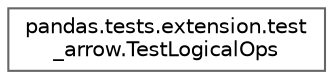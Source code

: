 digraph "Graphical Class Hierarchy"
{
 // LATEX_PDF_SIZE
  bgcolor="transparent";
  edge [fontname=Helvetica,fontsize=10,labelfontname=Helvetica,labelfontsize=10];
  node [fontname=Helvetica,fontsize=10,shape=box,height=0.2,width=0.4];
  rankdir="LR";
  Node0 [id="Node000000",label="pandas.tests.extension.test\l_arrow.TestLogicalOps",height=0.2,width=0.4,color="grey40", fillcolor="white", style="filled",URL="$d9/d52/classpandas_1_1tests_1_1extension_1_1test__arrow_1_1TestLogicalOps.html",tooltip=" "];
}
